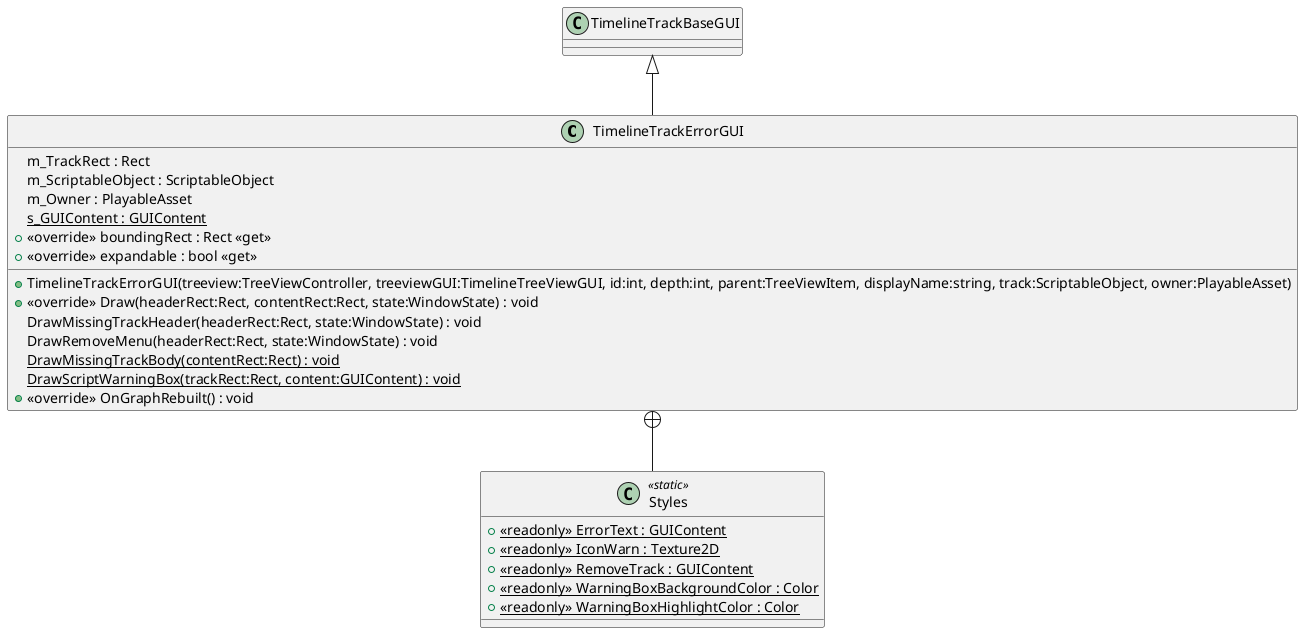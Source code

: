 @startuml
class TimelineTrackErrorGUI {
    m_TrackRect : Rect
    m_ScriptableObject : ScriptableObject
    m_Owner : PlayableAsset
    {static} s_GUIContent : GUIContent
    + TimelineTrackErrorGUI(treeview:TreeViewController, treeviewGUI:TimelineTreeViewGUI, id:int, depth:int, parent:TreeViewItem, displayName:string, track:ScriptableObject, owner:PlayableAsset)
    + <<override>> boundingRect : Rect <<get>>
    + <<override>> expandable : bool <<get>>
    + <<override>> Draw(headerRect:Rect, contentRect:Rect, state:WindowState) : void
    DrawMissingTrackHeader(headerRect:Rect, state:WindowState) : void
    DrawRemoveMenu(headerRect:Rect, state:WindowState) : void
    {static} DrawMissingTrackBody(contentRect:Rect) : void
    {static} DrawScriptWarningBox(trackRect:Rect, content:GUIContent) : void
    + <<override>> OnGraphRebuilt() : void
}
class Styles <<static>> {
    + {static} <<readonly>> ErrorText : GUIContent
    + {static} <<readonly>> IconWarn : Texture2D
    + {static} <<readonly>> RemoveTrack : GUIContent
    + {static} <<readonly>> WarningBoxBackgroundColor : Color
    + {static} <<readonly>> WarningBoxHighlightColor : Color
}
TimelineTrackBaseGUI <|-- TimelineTrackErrorGUI
TimelineTrackErrorGUI +-- Styles
@enduml
